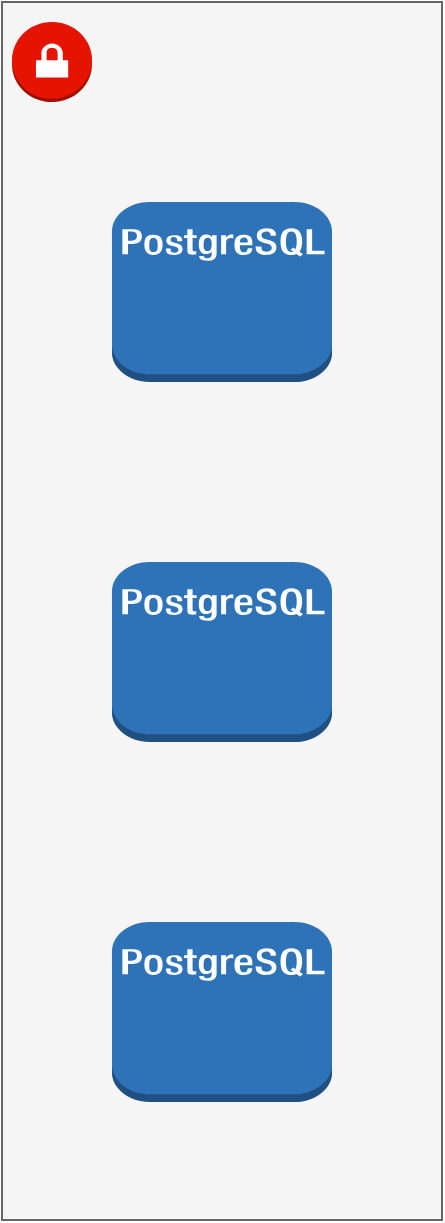 <mxfile version="16.4.8" type="github">
  <diagram id="Vj-7gIYnh4FVoZP8OCP-" name="Page-1">
    <mxGraphModel dx="1388" dy="1099" grid="1" gridSize="10" guides="1" tooltips="1" connect="1" arrows="1" fold="1" page="1" pageScale="1" pageWidth="1400" pageHeight="850" math="0" shadow="0">
      <root>
        <mxCell id="0" />
        <mxCell id="1" parent="0" />
        <mxCell id="5kDCCWpD2KT_Ys93XdkI-5" value="s" style="rounded=0;whiteSpace=wrap;html=1;fillColor=#f5f5f5;strokeColor=#666666;fontColor=#333333;" vertex="1" parent="1">
          <mxGeometry x="1055" y="50" width="220" height="609" as="geometry" />
        </mxCell>
        <mxCell id="5kDCCWpD2KT_Ys93XdkI-2" value="" style="outlineConnect=0;dashed=0;verticalLabelPosition=bottom;verticalAlign=top;align=center;html=1;shape=mxgraph.aws3.postgre_sql_instance;fillColor=#2E73B8;gradientColor=none;" vertex="1" parent="1">
          <mxGeometry x="1110" y="150" width="110" height="90" as="geometry" />
        </mxCell>
        <mxCell id="5kDCCWpD2KT_Ys93XdkI-3" value="" style="outlineConnect=0;dashed=0;verticalLabelPosition=bottom;verticalAlign=top;align=center;html=1;shape=mxgraph.aws3.postgre_sql_instance;fillColor=#2E73B8;gradientColor=none;" vertex="1" parent="1">
          <mxGeometry x="1110" y="330" width="110" height="90" as="geometry" />
        </mxCell>
        <mxCell id="5kDCCWpD2KT_Ys93XdkI-4" value="" style="outlineConnect=0;dashed=0;verticalLabelPosition=bottom;verticalAlign=top;align=center;html=1;shape=mxgraph.aws3.postgre_sql_instance;fillColor=#2E73B8;gradientColor=none;" vertex="1" parent="1">
          <mxGeometry x="1110" y="510" width="110" height="90" as="geometry" />
        </mxCell>
        <mxCell id="5kDCCWpD2KT_Ys93XdkI-6" value="" style="outlineConnect=0;dashed=0;verticalLabelPosition=bottom;verticalAlign=top;align=center;html=1;shape=mxgraph.aws3.vpn_gateway;fillColor=#e51400;fontColor=#ffffff;strokeColor=#B20000;" vertex="1" parent="1">
          <mxGeometry x="1060" y="60" width="40" height="40" as="geometry" />
        </mxCell>
      </root>
    </mxGraphModel>
  </diagram>
</mxfile>
